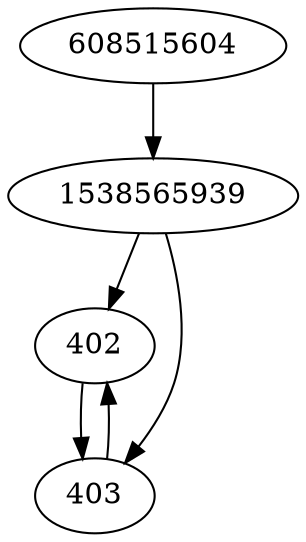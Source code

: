 strict digraph  {
1538565939;
402;
403;
608515604;
1538565939 -> 402;
1538565939 -> 403;
402 -> 403;
403 -> 402;
608515604 -> 1538565939;
}
